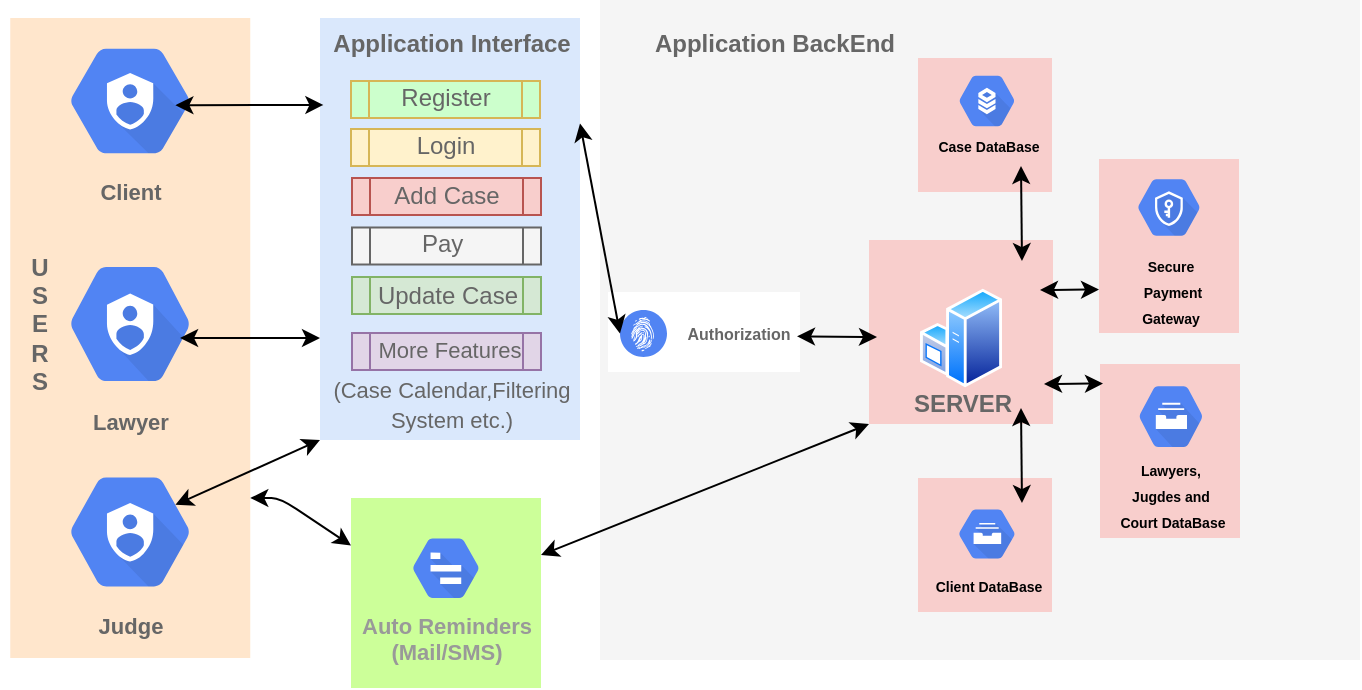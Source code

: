 <mxfile version="12.4.3" pages="1"><diagram id="02hkpbnakAnpCd2DYaG4" name="Page-1"><mxGraphModel dx="751" dy="439" grid="1" gridSize="10" guides="1" tooltips="1" connect="1" arrows="1" fold="1" page="1" pageScale="1" pageWidth="850" pageHeight="1100" background="none" math="0" shadow="0"><root><mxCell id="0"/><mxCell id="1" parent="0"/><mxCell id="MpfQHbqvXKkg99C13i8z-86" value="" style="whiteSpace=wrap;html=1;aspect=fixed;labelBackgroundColor=none;fillColor=#CCFF99;fontSize=7;strokeColor=none;" parent="1" vertex="1"><mxGeometry x="265.5" y="480" width="95" height="95" as="geometry"/></mxCell><mxCell id="MpfQHbqvXKkg99C13i8z-36" value="" style="rounded=0;whiteSpace=wrap;html=1;labelBackgroundColor=none;fillColor=#f5f5f5;fontColor=#333333;strokeColor=none;" parent="1" vertex="1"><mxGeometry x="390" y="231" width="380" height="330" as="geometry"/></mxCell><mxCell id="MpfQHbqvXKkg99C13i8z-76" value="" style="rounded=0;whiteSpace=wrap;html=1;labelBackgroundColor=none;fillColor=#f8cecc;fontSize=8;strokeColor=none;" parent="1" vertex="1"><mxGeometry x="639.5" y="310.5" width="70" height="87" as="geometry"/></mxCell><mxCell id="MpfQHbqvXKkg99C13i8z-43" value="" style="rounded=0;whiteSpace=wrap;html=1;labelBackgroundColor=none;fillColor=#f8cecc;fontSize=8;strokeColor=none;" parent="1" vertex="1"><mxGeometry x="524.5" y="351" width="92" height="92" as="geometry"/></mxCell><mxCell id="MpfQHbqvXKkg99C13i8z-17" value="" style="rounded=0;whiteSpace=wrap;html=1;fillColor=#ffe6cc;strokeColor=none;" parent="1" vertex="1"><mxGeometry x="95.13" y="240" width="120" height="320" as="geometry"/></mxCell><mxCell id="MpfQHbqvXKkg99C13i8z-1" value="&lt;font color=&quot;#666666&quot;&gt;Lawyer&lt;/font&gt;" style="html=1;fillColor=#5184F3;strokeColor=none;verticalAlign=top;labelPosition=center;verticalLabelPosition=bottom;align=center;spacingTop=-6;fontSize=11;fontStyle=1;fontColor=#808080;shape=mxgraph.gcp2.hexIcon;prIcon=cloud_iam" parent="1" vertex="1"><mxGeometry x="110" y="351" width="90.26" height="84" as="geometry"/></mxCell><mxCell id="MpfQHbqvXKkg99C13i8z-3" value="Judge" style="html=1;fillColor=#5184F3;strokeColor=none;verticalAlign=top;labelPosition=center;verticalLabelPosition=bottom;align=center;spacingTop=-6;fontSize=11;fontStyle=1;fontColor=#666666;shape=mxgraph.gcp2.hexIcon;prIcon=cloud_iam" parent="1" vertex="1"><mxGeometry x="110" y="457" width="90.26" height="80" as="geometry"/></mxCell><mxCell id="MpfQHbqvXKkg99C13i8z-4" value="&lt;font color=&quot;#666666&quot;&gt;Client&lt;/font&gt;" style="html=1;fillColor=#5184F3;strokeColor=none;verticalAlign=top;labelPosition=center;verticalLabelPosition=bottom;align=center;spacingTop=-6;fontSize=11;fontStyle=1;fontColor=#CCCCCC;shape=mxgraph.gcp2.hexIcon;prIcon=cloud_iam;labelBackgroundColor=none;" parent="1" vertex="1"><mxGeometry x="110" y="243" width="90.26" height="77" as="geometry"/></mxCell><mxCell id="MpfQHbqvXKkg99C13i8z-19" value="" style="rounded=0;whiteSpace=wrap;html=1;fillColor=#dae8fc;strokeColor=none;" parent="1" vertex="1"><mxGeometry x="250" y="240" width="130" height="211" as="geometry"/></mxCell><mxCell id="MpfQHbqvXKkg99C13i8z-30" value="" style="endArrow=classic;startArrow=classic;html=1;fontColor=#666666;exitX=0.776;exitY=0.583;exitDx=0;exitDy=0;exitPerimeter=0;" parent="1" source="MpfQHbqvXKkg99C13i8z-1" edge="1"><mxGeometry width="50" height="50" relative="1" as="geometry"><mxPoint x="210" y="400" as="sourcePoint"/><mxPoint x="250" y="400" as="targetPoint"/></mxGeometry></mxCell><mxCell id="MpfQHbqvXKkg99C13i8z-38" value="&lt;b&gt;Application BackEnd&lt;/b&gt;" style="text;html=1;resizable=0;autosize=1;align=center;verticalAlign=middle;points=[];fillColor=none;strokeColor=none;rounded=0;labelBackgroundColor=none;fontColor=#666666;" parent="1" vertex="1"><mxGeometry x="407" y="243" width="140" height="20" as="geometry"/></mxCell><mxCell id="MpfQHbqvXKkg99C13i8z-40" value="" style="group;fillColor=#ffffff;" parent="1" vertex="1" connectable="0"><mxGeometry x="394" y="377" width="96" height="40" as="geometry"/></mxCell><mxCell id="MpfQHbqvXKkg99C13i8z-37" value="" style="verticalLabelPosition=bottom;html=1;fillColor=#5184F3;verticalAlign=top;points=[[0.145,0.145,0],[0.856,0.145,0],[0.855,0.855,0],[0.145,0.855,0],[0.5,0,0], [1,0.5,0], [0.5,1,0],[0,0.5,0]];pointerEvents=1;align=center;shape=mxgraph.cisco_safe.capability.identity_authorization;labelBackgroundColor=none;fontColor=#666666;" parent="1" vertex="1"><mxGeometry x="400" y="386" width="23.5" height="23.5" as="geometry"/></mxCell><mxCell id="MpfQHbqvXKkg99C13i8z-39" value="&lt;b style=&quot;font-size: 8px;&quot;&gt;Authorization&lt;/b&gt;" style="text;html=1;resizable=0;autosize=1;align=center;verticalAlign=middle;points=[];fillColor=none;strokeColor=none;rounded=0;labelBackgroundColor=none;fontColor=#666666;fontSize=8;" parent="1" vertex="1"><mxGeometry x="423.5" y="388" width="70" height="20" as="geometry"/></mxCell><mxCell id="MpfQHbqvXKkg99C13i8z-41" value="" style="endArrow=classic;startArrow=classic;html=1;fontColor=#666666;entryX=0;entryY=0.5;entryDx=0;entryDy=0;entryPerimeter=0;exitX=1;exitY=0.25;exitDx=0;exitDy=0;" parent="1" edge="1" target="MpfQHbqvXKkg99C13i8z-37" source="MpfQHbqvXKkg99C13i8z-19"><mxGeometry width="50" height="50" relative="1" as="geometry"><mxPoint x="370" y="363.25" as="sourcePoint"/><mxPoint x="394" y="363.31" as="targetPoint"/></mxGeometry></mxCell><mxCell id="MpfQHbqvXKkg99C13i8z-42" value="" style="aspect=fixed;perimeter=ellipsePerimeter;html=1;align=center;shadow=0;dashed=0;spacingTop=3;image;image=img/lib/active_directory/windows_server.svg;labelBackgroundColor=none;fillColor=#ffffff;fontSize=8;fontColor=#666666;imageBackground=none;" parent="1" vertex="1"><mxGeometry x="550" y="375" width="41" height="50" as="geometry"/></mxCell><mxCell id="MpfQHbqvXKkg99C13i8z-46" value="" style="endArrow=classic;startArrow=classic;html=1;fontColor=#666666;" parent="1" edge="1"><mxGeometry width="50" height="50" relative="1" as="geometry"><mxPoint x="488.5" y="399.17" as="sourcePoint"/><mxPoint x="528.5" y="399.52" as="targetPoint"/></mxGeometry></mxCell><mxCell id="MpfQHbqvXKkg99C13i8z-47" value="&lt;b&gt;SERVER&lt;/b&gt;" style="text;html=1;resizable=0;autosize=1;align=center;verticalAlign=middle;points=[];fillColor=none;strokeColor=none;rounded=0;labelBackgroundColor=none;fontColor=#666666;" parent="1" vertex="1"><mxGeometry x="540.5" y="423" width="60" height="20" as="geometry"/></mxCell><mxCell id="MpfQHbqvXKkg99C13i8z-51" value="" style="rounded=0;whiteSpace=wrap;html=1;labelBackgroundColor=none;fillColor=#f8cecc;fontSize=8;strokeColor=none;" parent="1" vertex="1"><mxGeometry x="640" y="413" width="70" height="87" as="geometry"/></mxCell><mxCell id="MpfQHbqvXKkg99C13i8z-55" value="Auto Reminders&lt;br&gt;(Mail/SMS)" style="html=1;fillColor=#5184F3;strokeColor=none;verticalAlign=top;labelPosition=center;verticalLabelPosition=bottom;align=center;spacingTop=-6;fontSize=11;fontStyle=1;fontColor=#999999;shape=mxgraph.gcp2.hexIcon;prIcon=trace;labelBackgroundColor=none;" parent="1" vertex="1"><mxGeometry x="288" y="493.25" width="50" height="43.75" as="geometry"/></mxCell><mxCell id="MpfQHbqvXKkg99C13i8z-58" value="&lt;font style=&quot;font-size: 7px&quot;&gt;Lawyers,&lt;br&gt;Jugdes and&lt;br&gt;&amp;nbsp;Court DataBase&lt;/font&gt;" style="html=1;fillColor=#5184F3;strokeColor=none;verticalAlign=top;labelPosition=center;verticalLabelPosition=bottom;align=center;spacingTop=-8;fontSize=11;fontStyle=1;fontColor=#000000;shape=mxgraph.gcp2.hexIcon;prIcon=cloud_filestore;labelBackgroundColor=none;spacingBottom=-6;spacing=0;" parent="1" vertex="1"><mxGeometry x="651.58" y="417" width="47.83" height="44.62" as="geometry"/></mxCell><mxCell id="MpfQHbqvXKkg99C13i8z-65" value="" style="group" parent="1" vertex="1" connectable="0"><mxGeometry x="549" y="260" width="67" height="67" as="geometry"/></mxCell><mxCell id="MpfQHbqvXKkg99C13i8z-48" value="" style="rounded=0;whiteSpace=wrap;html=1;labelBackgroundColor=none;fillColor=#f8cecc;fontSize=8;strokeColor=none;" parent="MpfQHbqvXKkg99C13i8z-65" vertex="1"><mxGeometry width="67" height="67" as="geometry"/></mxCell><mxCell id="MpfQHbqvXKkg99C13i8z-56" value="Case DataBase" style="html=1;fillColor=#5184F3;strokeColor=none;verticalAlign=top;labelPosition=center;verticalLabelPosition=bottom;align=center;spacingTop=-6;fontSize=7;fontStyle=1;fontColor=#000000;shape=mxgraph.gcp2.hexIcon;prIcon=cloud_sql;labelBackgroundColor=none;" parent="MpfQHbqvXKkg99C13i8z-65" vertex="1"><mxGeometry x="13.63" y="3" width="41.74" height="37" as="geometry"/></mxCell><mxCell id="MpfQHbqvXKkg99C13i8z-53" value="" style="endArrow=classic;startArrow=classic;html=1;fontColor=#666666;entryX=0.75;entryY=0;entryDx=0;entryDy=0;" parent="1" edge="1"><mxGeometry width="50" height="50" relative="1" as="geometry"><mxPoint x="600.5" y="314" as="sourcePoint"/><mxPoint x="600.988" y="361.531" as="targetPoint"/></mxGeometry></mxCell><mxCell id="MpfQHbqvXKkg99C13i8z-75" value="" style="group" parent="1" vertex="1" connectable="0"><mxGeometry x="549" y="470" width="67" height="67" as="geometry"/></mxCell><mxCell id="MpfQHbqvXKkg99C13i8z-49" value="" style="rounded=0;whiteSpace=wrap;html=1;labelBackgroundColor=none;fillColor=#f8cecc;fontSize=8;strokeColor=none;" parent="MpfQHbqvXKkg99C13i8z-75" vertex="1"><mxGeometry width="67" height="67" as="geometry"/></mxCell><mxCell id="MpfQHbqvXKkg99C13i8z-57" value="&lt;font style=&quot;font-size: 7px&quot;&gt;Client DataBase&lt;/font&gt;" style="html=1;fillColor=#5184F3;strokeColor=none;verticalAlign=top;labelPosition=center;verticalLabelPosition=bottom;align=center;spacingTop=-6;fontSize=11;fontStyle=1;fontColor=#000000;shape=mxgraph.gcp2.hexIcon;prIcon=cloud_filestore;labelBackgroundColor=none;" parent="MpfQHbqvXKkg99C13i8z-75" vertex="1"><mxGeometry x="13.35" y="10" width="42.31" height="36" as="geometry"/></mxCell><mxCell id="MpfQHbqvXKkg99C13i8z-59" value="&lt;font style=&quot;font-size: 7px&quot;&gt;Secure&lt;br&gt;&amp;nbsp;Payment &lt;br&gt;Gateway&lt;/font&gt;" style="html=1;fillColor=#5184F3;strokeColor=none;verticalAlign=top;labelPosition=center;verticalLabelPosition=bottom;align=center;spacingTop=-6;fontSize=11;fontStyle=1;fontColor=#000000;shape=mxgraph.gcp2.hexIcon;prIcon=key_management_service;labelBackgroundColor=none;" parent="1" vertex="1"><mxGeometry x="651.09" y="314" width="46.82" height="41.5" as="geometry"/></mxCell><mxCell id="MpfQHbqvXKkg99C13i8z-77" value="" style="endArrow=classic;startArrow=classic;html=1;fontColor=#666666;entryX=0.75;entryY=0;entryDx=0;entryDy=0;" parent="1" edge="1"><mxGeometry width="50" height="50" relative="1" as="geometry"><mxPoint x="600.5" y="435" as="sourcePoint"/><mxPoint x="600.988" y="482.531" as="targetPoint"/></mxGeometry></mxCell><mxCell id="MpfQHbqvXKkg99C13i8z-79" value="" style="endArrow=classic;startArrow=classic;html=1;fontColor=#666666;exitX=0;exitY=0.75;exitDx=0;exitDy=0;" parent="1" source="MpfQHbqvXKkg99C13i8z-76" edge="1"><mxGeometry width="50" height="50" relative="1" as="geometry"><mxPoint x="610.5" y="324" as="sourcePoint"/><mxPoint x="610" y="376" as="targetPoint"/></mxGeometry></mxCell><mxCell id="MpfQHbqvXKkg99C13i8z-80" value="" style="endArrow=classic;startArrow=classic;html=1;fontColor=#666666;exitX=0;exitY=0.75;exitDx=0;exitDy=0;" parent="1" edge="1"><mxGeometry width="50" height="50" relative="1" as="geometry"><mxPoint x="641.5" y="422.75" as="sourcePoint"/><mxPoint x="612.0" y="423" as="targetPoint"/></mxGeometry></mxCell><mxCell id="MpfQHbqvXKkg99C13i8z-87" value="" style="endArrow=classic;startArrow=classic;html=1;fontColor=#666666;entryX=0;entryY=1;entryDx=0;entryDy=0;" parent="1" source="MpfQHbqvXKkg99C13i8z-86" target="MpfQHbqvXKkg99C13i8z-43" edge="1"><mxGeometry width="50" height="50" relative="1" as="geometry"><mxPoint x="498.5" y="409.17" as="sourcePoint"/><mxPoint x="538.5" y="409.52" as="targetPoint"/></mxGeometry></mxCell><mxCell id="MpfQHbqvXKkg99C13i8z-90" value="" style="endArrow=classic;startArrow=classic;html=1;fontColor=#666666;entryX=0;entryY=0.25;entryDx=0;entryDy=0;exitX=1;exitY=0.75;exitDx=0;exitDy=0;" parent="1" source="MpfQHbqvXKkg99C13i8z-17" target="MpfQHbqvXKkg99C13i8z-86" edge="1"><mxGeometry width="50" height="50" relative="1" as="geometry"><mxPoint x="230" y="450" as="sourcePoint"/><mxPoint x="280.26" y="410" as="targetPoint"/><Array as="points"><mxPoint x="230" y="480"/></Array></mxGeometry></mxCell><mxCell id="-gShmgnRcNrkAjydjAI6-1" value="" style="endArrow=classic;startArrow=classic;html=1;fontColor=#666666;exitX=0.75;exitY=0.67;exitDx=0;exitDy=0;exitPerimeter=0;entryX=0.013;entryY=0.206;entryDx=0;entryDy=0;entryPerimeter=0;" parent="1" target="MpfQHbqvXKkg99C13i8z-19" edge="1"><mxGeometry width="50" height="50" relative="1" as="geometry"><mxPoint x="177.695" y="283.59" as="sourcePoint"/><mxPoint x="250" y="282" as="targetPoint"/></mxGeometry></mxCell><mxCell id="-gShmgnRcNrkAjydjAI6-2" value="" style="endArrow=classic;startArrow=classic;html=1;fontColor=#666666;entryX=0.75;entryY=0.33;entryDx=0;entryDy=0;entryPerimeter=0;exitX=0;exitY=1;exitDx=0;exitDy=0;" parent="1" source="MpfQHbqvXKkg99C13i8z-19" target="MpfQHbqvXKkg99C13i8z-3" edge="1"><mxGeometry width="50" height="50" relative="1" as="geometry"><mxPoint x="230" y="420" as="sourcePoint"/><mxPoint x="290.26" y="420" as="targetPoint"/></mxGeometry></mxCell><mxCell id="5pZnUlc451feHdgM9ryz-1" value="&lt;b&gt;Application Interface&lt;/b&gt;" style="text;html=1;strokeColor=none;fillColor=none;align=center;verticalAlign=middle;whiteSpace=wrap;rounded=0;fontColor=#666666;" vertex="1" parent="1"><mxGeometry x="246" y="243" width="140" height="20" as="geometry"/></mxCell><mxCell id="5pZnUlc451feHdgM9ryz-2" value="" style="shape=process;whiteSpace=wrap;html=1;backgroundOutline=1;fillColor=#CCFFCC;strokeColor=#d6b656;" vertex="1" parent="1"><mxGeometry x="265.5" y="271.5" width="94.5" height="18.5" as="geometry"/></mxCell><mxCell id="5pZnUlc451feHdgM9ryz-3" value="" style="shape=process;whiteSpace=wrap;html=1;backgroundOutline=1;fillColor=#fff2cc;strokeColor=#d6b656;" vertex="1" parent="1"><mxGeometry x="265.5" y="295.5" width="94.5" height="18.5" as="geometry"/></mxCell><mxCell id="5pZnUlc451feHdgM9ryz-4" value="" style="shape=process;whiteSpace=wrap;html=1;backgroundOutline=1;fillColor=#f8cecc;strokeColor=#b85450;" vertex="1" parent="1"><mxGeometry x="266" y="320" width="94.5" height="18.5" as="geometry"/></mxCell><mxCell id="5pZnUlc451feHdgM9ryz-5" value="" style="shape=process;whiteSpace=wrap;html=1;backgroundOutline=1;fontColor=#333333;fillColor=#f5f5f5;strokeColor=#666666;" vertex="1" parent="1"><mxGeometry x="266" y="344.75" width="94.5" height="18.5" as="geometry"/></mxCell><mxCell id="5pZnUlc451feHdgM9ryz-6" value="" style="shape=process;whiteSpace=wrap;html=1;backgroundOutline=1;fillColor=#d5e8d4;strokeColor=#82b366;" vertex="1" parent="1"><mxGeometry x="266" y="369.5" width="94.5" height="18.5" as="geometry"/></mxCell><mxCell id="5pZnUlc451feHdgM9ryz-7" value="" style="shape=process;whiteSpace=wrap;html=1;backgroundOutline=1;fillColor=#e1d5e7;strokeColor=#9673a6;" vertex="1" parent="1"><mxGeometry x="266" y="397.5" width="94.5" height="18.5" as="geometry"/></mxCell><mxCell id="5pZnUlc451feHdgM9ryz-8" value="Register" style="text;html=1;strokeColor=none;fillColor=none;align=center;verticalAlign=middle;whiteSpace=wrap;rounded=0;fontColor=#666666;" vertex="1" parent="1"><mxGeometry x="287.75" y="270" width="50" height="20" as="geometry"/></mxCell><mxCell id="5pZnUlc451feHdgM9ryz-9" value="Login" style="text;html=1;strokeColor=none;fillColor=none;align=center;verticalAlign=middle;whiteSpace=wrap;rounded=0;fontColor=#666666;" vertex="1" parent="1"><mxGeometry x="287.75" y="294" width="50" height="20" as="geometry"/></mxCell><mxCell id="5pZnUlc451feHdgM9ryz-10" value="Add Case" style="text;html=1;strokeColor=none;fillColor=none;align=center;verticalAlign=middle;whiteSpace=wrap;rounded=0;fontColor=#666666;" vertex="1" parent="1"><mxGeometry x="283.75" y="319.25" width="59" height="20" as="geometry"/></mxCell><mxCell id="5pZnUlc451feHdgM9ryz-11" value="Pay&amp;nbsp;" style="text;html=1;strokeColor=none;fillColor=none;align=center;verticalAlign=middle;whiteSpace=wrap;rounded=0;fontColor=#666666;" vertex="1" parent="1"><mxGeometry x="288.25" y="343.25" width="50" height="20" as="geometry"/></mxCell><mxCell id="5pZnUlc451feHdgM9ryz-12" value="Update Case" style="text;html=1;strokeColor=none;fillColor=none;align=center;verticalAlign=middle;whiteSpace=wrap;rounded=0;fontColor=#666666;" vertex="1" parent="1"><mxGeometry x="272.88" y="368.75" width="82.25" height="20" as="geometry"/></mxCell><mxCell id="5pZnUlc451feHdgM9ryz-13" value="&lt;font style=&quot;font-size: 11px&quot;&gt;More Features&lt;/font&gt;" style="text;html=1;strokeColor=none;fillColor=none;align=center;verticalAlign=middle;whiteSpace=wrap;rounded=0;fontColor=#666666;" vertex="1" parent="1"><mxGeometry x="273.88" y="396" width="82.25" height="20" as="geometry"/></mxCell><mxCell id="5pZnUlc451feHdgM9ryz-14" value="&lt;font style=&quot;font-size: 11px&quot;&gt;(Case Calendar,Filtering System etc.)&lt;/font&gt;" style="text;html=1;strokeColor=none;fillColor=none;align=center;verticalAlign=middle;whiteSpace=wrap;rounded=0;fontColor=#666666;" vertex="1" parent="1"><mxGeometry x="251.81" y="423" width="128.37" height="20" as="geometry"/></mxCell><mxCell id="5pZnUlc451feHdgM9ryz-15" value="&lt;b&gt;U&lt;br&gt;S&lt;br&gt;E&lt;br&gt;R&lt;br&gt;S&lt;/b&gt;" style="text;html=1;strokeColor=none;fillColor=none;align=center;verticalAlign=middle;whiteSpace=wrap;rounded=0;fontColor=#666666;" vertex="1" parent="1"><mxGeometry x="90" y="383" width="40" height="20" as="geometry"/></mxCell></root></mxGraphModel></diagram></mxfile>